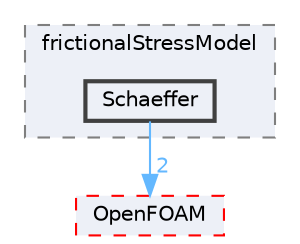 digraph "src/phaseSystemModels/twoPhaseEuler/phaseCompressibleTurbulenceModels/kineticTheoryModels/frictionalStressModel/Schaeffer"
{
 // LATEX_PDF_SIZE
  bgcolor="transparent";
  edge [fontname=Helvetica,fontsize=10,labelfontname=Helvetica,labelfontsize=10];
  node [fontname=Helvetica,fontsize=10,shape=box,height=0.2,width=0.4];
  compound=true
  subgraph clusterdir_aa9ac1f124606e715f38feef40e8c60a {
    graph [ bgcolor="#edf0f7", pencolor="grey50", label="frictionalStressModel", fontname=Helvetica,fontsize=10 style="filled,dashed", URL="dir_aa9ac1f124606e715f38feef40e8c60a.html",tooltip=""]
  dir_3c4126504066b8c490cba789c5086a0d [label="Schaeffer", fillcolor="#edf0f7", color="grey25", style="filled,bold", URL="dir_3c4126504066b8c490cba789c5086a0d.html",tooltip=""];
  }
  dir_c5473ff19b20e6ec4dfe5c310b3778a8 [label="OpenFOAM", fillcolor="#edf0f7", color="red", style="filled,dashed", URL="dir_c5473ff19b20e6ec4dfe5c310b3778a8.html",tooltip=""];
  dir_3c4126504066b8c490cba789c5086a0d->dir_c5473ff19b20e6ec4dfe5c310b3778a8 [headlabel="2", labeldistance=1.5 headhref="dir_003430_002695.html" href="dir_003430_002695.html" color="steelblue1" fontcolor="steelblue1"];
}
